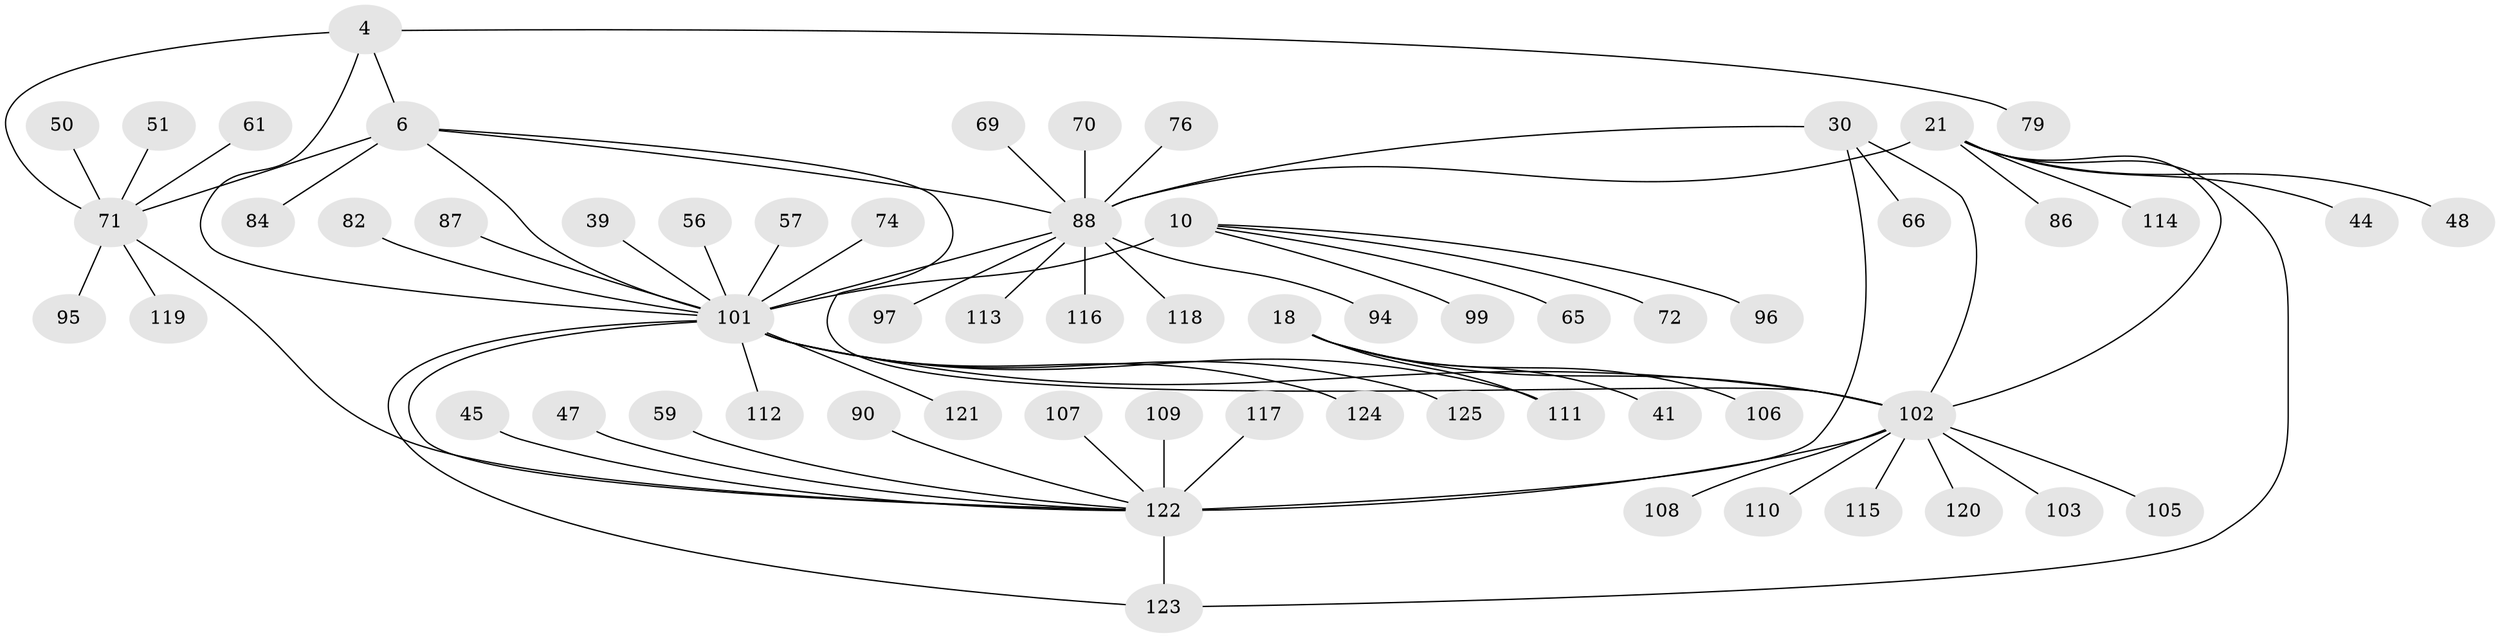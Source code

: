 // original degree distribution, {8: 0.024, 10: 0.032, 6: 0.032, 7: 0.048, 5: 0.016, 12: 0.024, 13: 0.016, 9: 0.048, 11: 0.008, 1: 0.592, 2: 0.12, 4: 0.016, 3: 0.024}
// Generated by graph-tools (version 1.1) at 2025/55/03/09/25 04:55:29]
// undirected, 62 vertices, 73 edges
graph export_dot {
graph [start="1"]
  node [color=gray90,style=filled];
  4 [super="+3"];
  6 [super="+1"];
  10 [super="+8+7"];
  18 [super="+15"];
  21 [super="+19"];
  30 [super="+25"];
  39;
  41;
  44;
  45;
  47;
  48;
  50 [super="+32"];
  51;
  56;
  57;
  59;
  61;
  65;
  66;
  69 [super="+38"];
  70;
  71 [super="+5"];
  72;
  74;
  76;
  79;
  82;
  84;
  86 [super="+43"];
  87 [super="+85"];
  88 [super="+24+23+78+31+33+34+36+46+49+63+67"];
  90;
  94;
  95 [super="+42"];
  96;
  97;
  99;
  101 [super="+98+12+75"];
  102 [super="+16+92+55+77+80+81+83+91"];
  103;
  105;
  106;
  107;
  108;
  109 [super="+52"];
  110;
  111 [super="+100"];
  112;
  113;
  114;
  115;
  116;
  117;
  118;
  119;
  120;
  121;
  122 [super="+28+53+29"];
  123 [super="+104"];
  124;
  125;
  4 -- 6 [weight=4];
  4 -- 79;
  4 -- 101;
  4 -- 71 [weight=4];
  6 -- 102 [weight=2];
  6 -- 84;
  6 -- 88 [weight=2];
  6 -- 101;
  6 -- 71 [weight=4];
  10 -- 65;
  10 -- 99;
  10 -- 96;
  10 -- 72;
  10 -- 101 [weight=9];
  18 -- 41;
  18 -- 106;
  18 -- 111;
  18 -- 102 [weight=8];
  21 -- 44;
  21 -- 48;
  21 -- 114;
  21 -- 86;
  21 -- 88 [weight=8];
  21 -- 123;
  21 -- 102;
  30 -- 66;
  30 -- 88;
  30 -- 122 [weight=8];
  30 -- 102;
  39 -- 101;
  45 -- 122;
  47 -- 122;
  50 -- 71;
  51 -- 71;
  56 -- 101;
  57 -- 101;
  59 -- 122;
  61 -- 71;
  69 -- 88;
  70 -- 88;
  71 -- 119;
  71 -- 95;
  71 -- 122;
  74 -- 101;
  76 -- 88;
  82 -- 101;
  87 -- 101;
  88 -- 116;
  88 -- 94;
  88 -- 97;
  88 -- 113;
  88 -- 118;
  88 -- 101 [weight=2];
  90 -- 122;
  101 -- 111 [weight=2];
  101 -- 112;
  101 -- 121;
  101 -- 123 [weight=2];
  101 -- 124;
  101 -- 125;
  101 -- 102 [weight=2];
  101 -- 122 [weight=3];
  102 -- 105;
  102 -- 108;
  102 -- 115;
  102 -- 120;
  102 -- 122;
  102 -- 103;
  102 -- 110;
  107 -- 122;
  109 -- 122;
  117 -- 122;
  122 -- 123 [weight=2];
}
